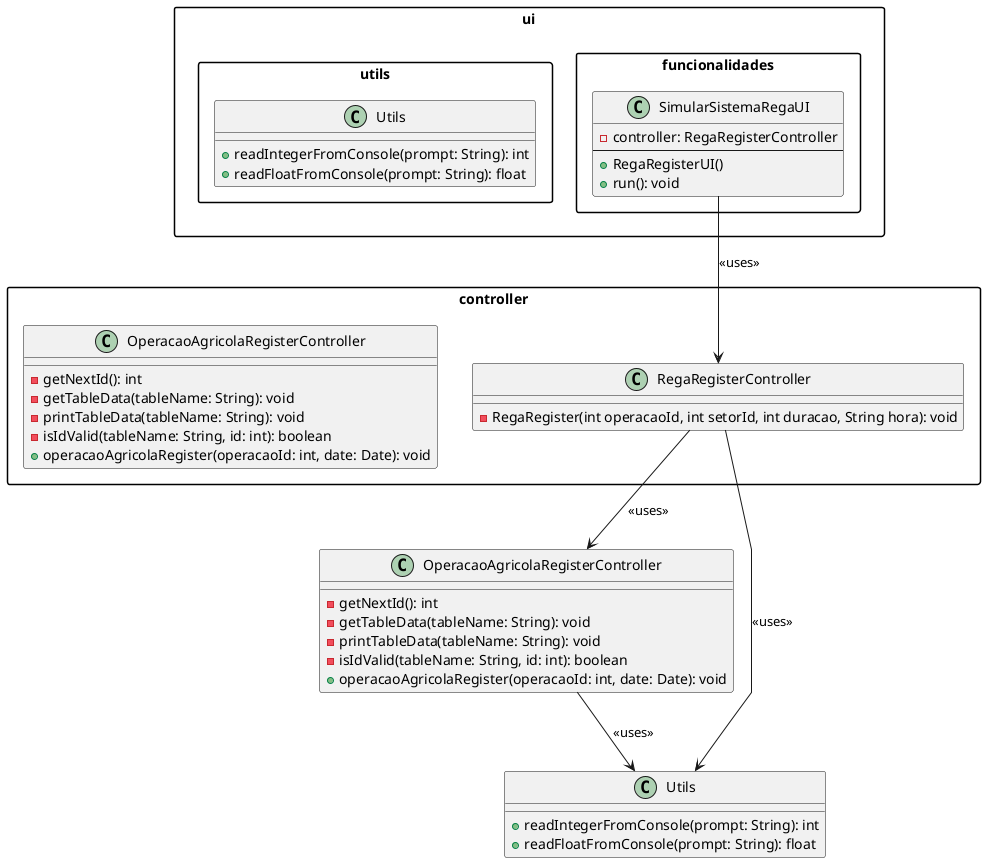 @startuml
'skinparam monochrome true
skinparam packageStyle rectangle
skinparam shadowing false
skinparam linetype polyline

package ui.funcionalidades {
    class SimularSistemaRegaUI {
        - controller: RegaRegisterController
        --
        + RegaRegisterUI()
        + run(): void
    }
}

package controller {
    class RegaRegisterController {
        - RegaRegister(int operacaoId, int setorId, int duracao, String hora): void
    }

    class OperacaoAgricolaRegisterController {
        - getNextId(): int
        - getTableData(tableName: String): void
        - printTableData(tableName: String): void
        - isIdValid(tableName: String, id: int): boolean
        + operacaoAgricolaRegister(operacaoId: int, date: Date): void
    }
}

package ui.utils {
    class Utils {
        + readIntegerFromConsole(prompt: String): int
        + readFloatFromConsole(prompt: String): float
    }
}


class OperacaoAgricolaRegisterController {
    - getNextId(): int
    - getTableData(tableName: String): void
    - printTableData(tableName: String): void
    - isIdValid(tableName: String, id: int): boolean
    + operacaoAgricolaRegister(operacaoId: int, date: Date): void
}

class Utils {
    + readIntegerFromConsole(prompt: String): int
    + readFloatFromConsole(prompt: String): float
}

SimularSistemaRegaUI --> RegaRegisterController: <<uses>>
RegaRegisterController --> OperacaoAgricolaRegisterController: <<uses>>
RegaRegisterController --> Utils: <<uses>>

OperacaoAgricolaRegisterController --> Utils: <<uses>>

@enduml
